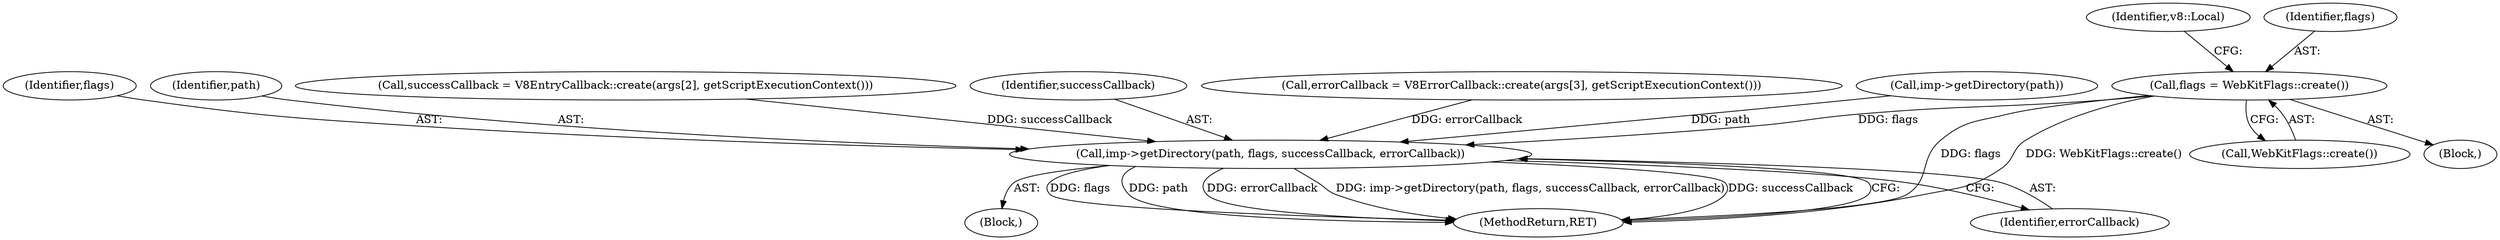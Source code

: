digraph "0_Chrome_e9372a1bfd3588a80fcf49aa07321f0971dd6091_50@API" {
"1000134" [label="(Call,flags = WebKitFlags::create())"];
"1000235" [label="(Call,imp->getDirectory(path, flags, successCallback, errorCallback))"];
"1000136" [label="(Call,WebKitFlags::create())"];
"1000133" [label="(Block,)"];
"1000102" [label="(Block,)"];
"1000237" [label="(Identifier,flags)"];
"1000134" [label="(Call,flags = WebKitFlags::create())"];
"1000139" [label="(Identifier,v8::Local)"];
"1000236" [label="(Identifier,path)"];
"1000135" [label="(Identifier,flags)"];
"1000240" [label="(MethodReturn,RET)"];
"1000202" [label="(Call,successCallback = V8EntryCallback::create(args[2], getScriptExecutionContext()))"];
"1000238" [label="(Identifier,successCallback)"];
"1000228" [label="(Call,errorCallback = V8ErrorCallback::create(args[3], getScriptExecutionContext()))"];
"1000239" [label="(Identifier,errorCallback)"];
"1000122" [label="(Call,imp->getDirectory(path))"];
"1000235" [label="(Call,imp->getDirectory(path, flags, successCallback, errorCallback))"];
"1000134" -> "1000133"  [label="AST: "];
"1000134" -> "1000136"  [label="CFG: "];
"1000135" -> "1000134"  [label="AST: "];
"1000136" -> "1000134"  [label="AST: "];
"1000139" -> "1000134"  [label="CFG: "];
"1000134" -> "1000240"  [label="DDG: flags"];
"1000134" -> "1000240"  [label="DDG: WebKitFlags::create()"];
"1000134" -> "1000235"  [label="DDG: flags"];
"1000235" -> "1000102"  [label="AST: "];
"1000235" -> "1000239"  [label="CFG: "];
"1000236" -> "1000235"  [label="AST: "];
"1000237" -> "1000235"  [label="AST: "];
"1000238" -> "1000235"  [label="AST: "];
"1000239" -> "1000235"  [label="AST: "];
"1000240" -> "1000235"  [label="CFG: "];
"1000235" -> "1000240"  [label="DDG: flags"];
"1000235" -> "1000240"  [label="DDG: path"];
"1000235" -> "1000240"  [label="DDG: errorCallback"];
"1000235" -> "1000240"  [label="DDG: imp->getDirectory(path, flags, successCallback, errorCallback)"];
"1000235" -> "1000240"  [label="DDG: successCallback"];
"1000122" -> "1000235"  [label="DDG: path"];
"1000202" -> "1000235"  [label="DDG: successCallback"];
"1000228" -> "1000235"  [label="DDG: errorCallback"];
}
